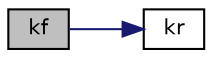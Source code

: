 digraph "kf"
{
  bgcolor="transparent";
  edge [fontname="Helvetica",fontsize="10",labelfontname="Helvetica",labelfontsize="10"];
  node [fontname="Helvetica",fontsize="10",shape=record];
  rankdir="LR";
  Node1 [label="kf",height=0.2,width=0.4,color="black", fillcolor="grey75", style="filled", fontcolor="black"];
  Node1 -> Node2 [color="midnightblue",fontsize="10",style="solid",fontname="Helvetica"];
  Node2 [label="kr",height=0.2,width=0.4,color="black",URL="$a02096.html#a77096438f2e3be92f4af6a0c06bd7f2f",tooltip="Reverse rate constant from the given forward rate constant. "];
}
